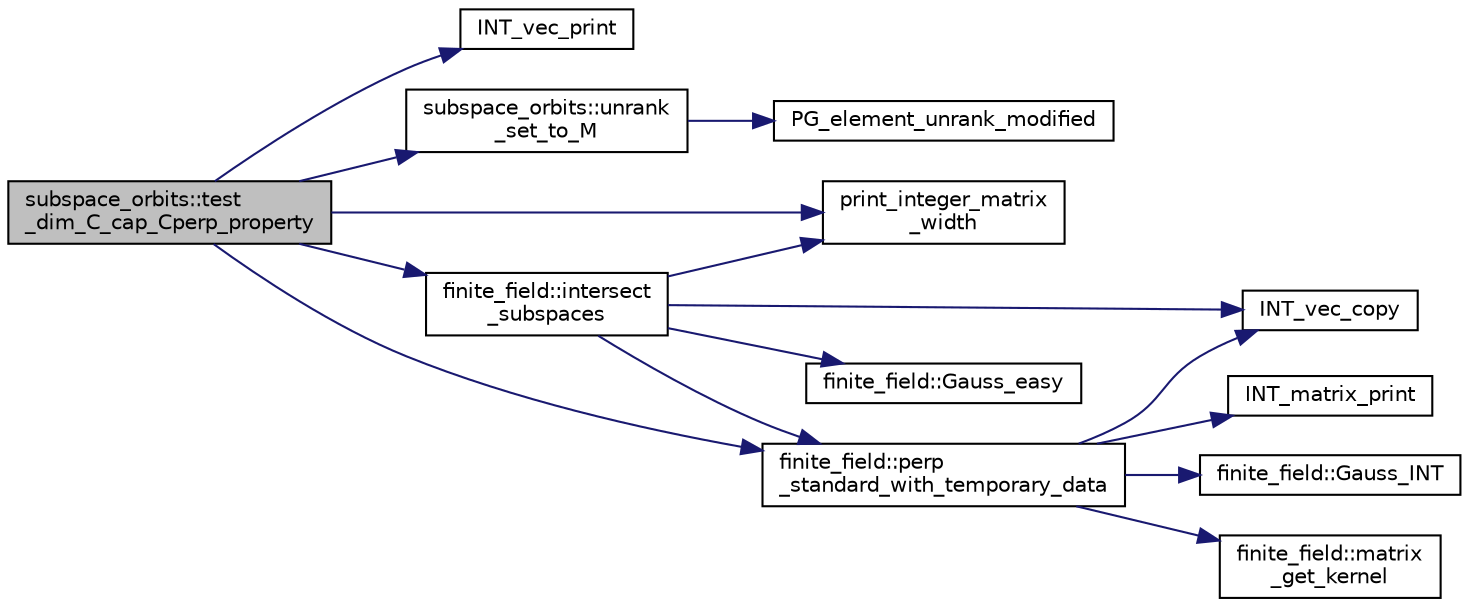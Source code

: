 digraph "subspace_orbits::test_dim_C_cap_Cperp_property"
{
  edge [fontname="Helvetica",fontsize="10",labelfontname="Helvetica",labelfontsize="10"];
  node [fontname="Helvetica",fontsize="10",shape=record];
  rankdir="LR";
  Node2226 [label="subspace_orbits::test\l_dim_C_cap_Cperp_property",height=0.2,width=0.4,color="black", fillcolor="grey75", style="filled", fontcolor="black"];
  Node2226 -> Node2227 [color="midnightblue",fontsize="10",style="solid",fontname="Helvetica"];
  Node2227 [label="INT_vec_print",height=0.2,width=0.4,color="black", fillcolor="white", style="filled",URL="$df/dbf/sajeeb_8_c.html#a79a5901af0b47dd0d694109543c027fe"];
  Node2226 -> Node2228 [color="midnightblue",fontsize="10",style="solid",fontname="Helvetica"];
  Node2228 [label="subspace_orbits::unrank\l_set_to_M",height=0.2,width=0.4,color="black", fillcolor="white", style="filled",URL="$d2/d9f/classsubspace__orbits.html#a9440573e13ae98d29694664bf23bad83"];
  Node2228 -> Node2229 [color="midnightblue",fontsize="10",style="solid",fontname="Helvetica"];
  Node2229 [label="PG_element_unrank_modified",height=0.2,width=0.4,color="black", fillcolor="white", style="filled",URL="$d4/d67/geometry_8h.html#a83ae9b605d496f6a90345303f6efae64"];
  Node2226 -> Node2230 [color="midnightblue",fontsize="10",style="solid",fontname="Helvetica"];
  Node2230 [label="print_integer_matrix\l_width",height=0.2,width=0.4,color="black", fillcolor="white", style="filled",URL="$d5/db4/io__and__os_8h.html#aa78f3e73fc2179251bd15adbcc31573f"];
  Node2226 -> Node2231 [color="midnightblue",fontsize="10",style="solid",fontname="Helvetica"];
  Node2231 [label="finite_field::perp\l_standard_with_temporary_data",height=0.2,width=0.4,color="black", fillcolor="white", style="filled",URL="$df/d5a/classfinite__field.html#aae3cca9b5f19ae969a9c5349d14f41c0"];
  Node2231 -> Node2232 [color="midnightblue",fontsize="10",style="solid",fontname="Helvetica"];
  Node2232 [label="INT_vec_copy",height=0.2,width=0.4,color="black", fillcolor="white", style="filled",URL="$df/dbf/sajeeb_8_c.html#ac2d875e27e009af6ec04d17254d11075"];
  Node2231 -> Node2233 [color="midnightblue",fontsize="10",style="solid",fontname="Helvetica"];
  Node2233 [label="INT_matrix_print",height=0.2,width=0.4,color="black", fillcolor="white", style="filled",URL="$d5/db4/io__and__os_8h.html#afd4180a24bef3a2b584668a4eaf607ff"];
  Node2231 -> Node2234 [color="midnightblue",fontsize="10",style="solid",fontname="Helvetica"];
  Node2234 [label="finite_field::Gauss_INT",height=0.2,width=0.4,color="black", fillcolor="white", style="filled",URL="$df/d5a/classfinite__field.html#adb676d2e80341b53751326e3a58beb11"];
  Node2231 -> Node2235 [color="midnightblue",fontsize="10",style="solid",fontname="Helvetica"];
  Node2235 [label="finite_field::matrix\l_get_kernel",height=0.2,width=0.4,color="black", fillcolor="white", style="filled",URL="$df/d5a/classfinite__field.html#ac45780a927cee936df13d04d30d2d248"];
  Node2226 -> Node2236 [color="midnightblue",fontsize="10",style="solid",fontname="Helvetica"];
  Node2236 [label="finite_field::intersect\l_subspaces",height=0.2,width=0.4,color="black", fillcolor="white", style="filled",URL="$df/d5a/classfinite__field.html#af887ed38de1b121a4260e828d069aa3e"];
  Node2236 -> Node2232 [color="midnightblue",fontsize="10",style="solid",fontname="Helvetica"];
  Node2236 -> Node2230 [color="midnightblue",fontsize="10",style="solid",fontname="Helvetica"];
  Node2236 -> Node2231 [color="midnightblue",fontsize="10",style="solid",fontname="Helvetica"];
  Node2236 -> Node2237 [color="midnightblue",fontsize="10",style="solid",fontname="Helvetica"];
  Node2237 [label="finite_field::Gauss_easy",height=0.2,width=0.4,color="black", fillcolor="white", style="filled",URL="$df/d5a/classfinite__field.html#a32761bf6c4a41f24b7193352127db8e7"];
}
